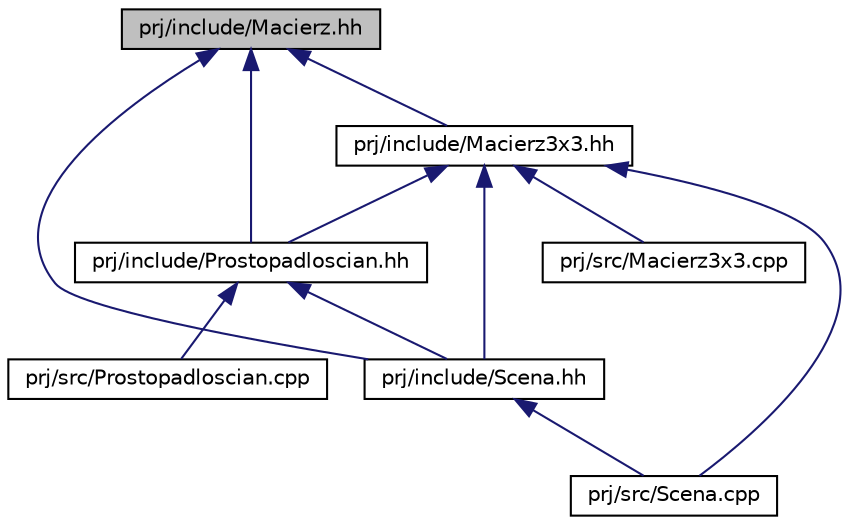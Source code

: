 digraph "prj/include/Macierz.hh"
{
 // LATEX_PDF_SIZE
  edge [fontname="Helvetica",fontsize="10",labelfontname="Helvetica",labelfontsize="10"];
  node [fontname="Helvetica",fontsize="10",shape=record];
  Node1 [label="prj/include/Macierz.hh",height=0.2,width=0.4,color="black", fillcolor="grey75", style="filled", fontcolor="black",tooltip="Szablon klasy reprezentujacej macierz kwadratowa o dowlonym wymiarze."];
  Node1 -> Node2 [dir="back",color="midnightblue",fontsize="10",style="solid",fontname="Helvetica"];
  Node2 [label="prj/include/Macierz3x3.hh",height=0.2,width=0.4,color="black", fillcolor="white", style="filled",URL="$_macierz3x3_8hh.html",tooltip="Definicja klasy Macierz3x3."];
  Node2 -> Node3 [dir="back",color="midnightblue",fontsize="10",style="solid",fontname="Helvetica"];
  Node3 [label="prj/include/Prostopadloscian.hh",height=0.2,width=0.4,color="black", fillcolor="white", style="filled",URL="$_prostopadloscian_8hh.html",tooltip="Definicja klasy Prostopadloscian."];
  Node3 -> Node4 [dir="back",color="midnightblue",fontsize="10",style="solid",fontname="Helvetica"];
  Node4 [label="prj/include/Scena.hh",height=0.2,width=0.4,color="black", fillcolor="white", style="filled",URL="$_scena_8hh.html",tooltip="Definicja klasy Scena."];
  Node4 -> Node5 [dir="back",color="midnightblue",fontsize="10",style="solid",fontname="Helvetica"];
  Node5 [label="prj/src/Scena.cpp",height=0.2,width=0.4,color="black", fillcolor="white", style="filled",URL="$_scena_8cpp.html",tooltip="Definicja metod klasy Scena."];
  Node3 -> Node6 [dir="back",color="midnightblue",fontsize="10",style="solid",fontname="Helvetica"];
  Node6 [label="prj/src/Prostopadloscian.cpp",height=0.2,width=0.4,color="black", fillcolor="white", style="filled",URL="$_prostopadloscian_8cpp.html",tooltip="Definicja metod klasy Prostopadloscian."];
  Node2 -> Node4 [dir="back",color="midnightblue",fontsize="10",style="solid",fontname="Helvetica"];
  Node2 -> Node7 [dir="back",color="midnightblue",fontsize="10",style="solid",fontname="Helvetica"];
  Node7 [label="prj/src/Macierz3x3.cpp",height=0.2,width=0.4,color="black", fillcolor="white", style="filled",URL="$_macierz3x3_8cpp.html",tooltip="Definicja metod klasy Macierz3x3."];
  Node2 -> Node5 [dir="back",color="midnightblue",fontsize="10",style="solid",fontname="Helvetica"];
  Node1 -> Node3 [dir="back",color="midnightblue",fontsize="10",style="solid",fontname="Helvetica"];
  Node1 -> Node4 [dir="back",color="midnightblue",fontsize="10",style="solid",fontname="Helvetica"];
}
